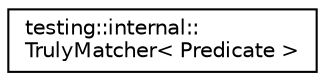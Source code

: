 digraph "Graphical Class Hierarchy"
{
  edge [fontname="Helvetica",fontsize="10",labelfontname="Helvetica",labelfontsize="10"];
  node [fontname="Helvetica",fontsize="10",shape=record];
  rankdir="LR";
  Node1 [label="testing::internal::\lTrulyMatcher\< Predicate \>",height=0.2,width=0.4,color="black", fillcolor="white", style="filled",URL="$classtesting_1_1internal_1_1_truly_matcher.html"];
}
